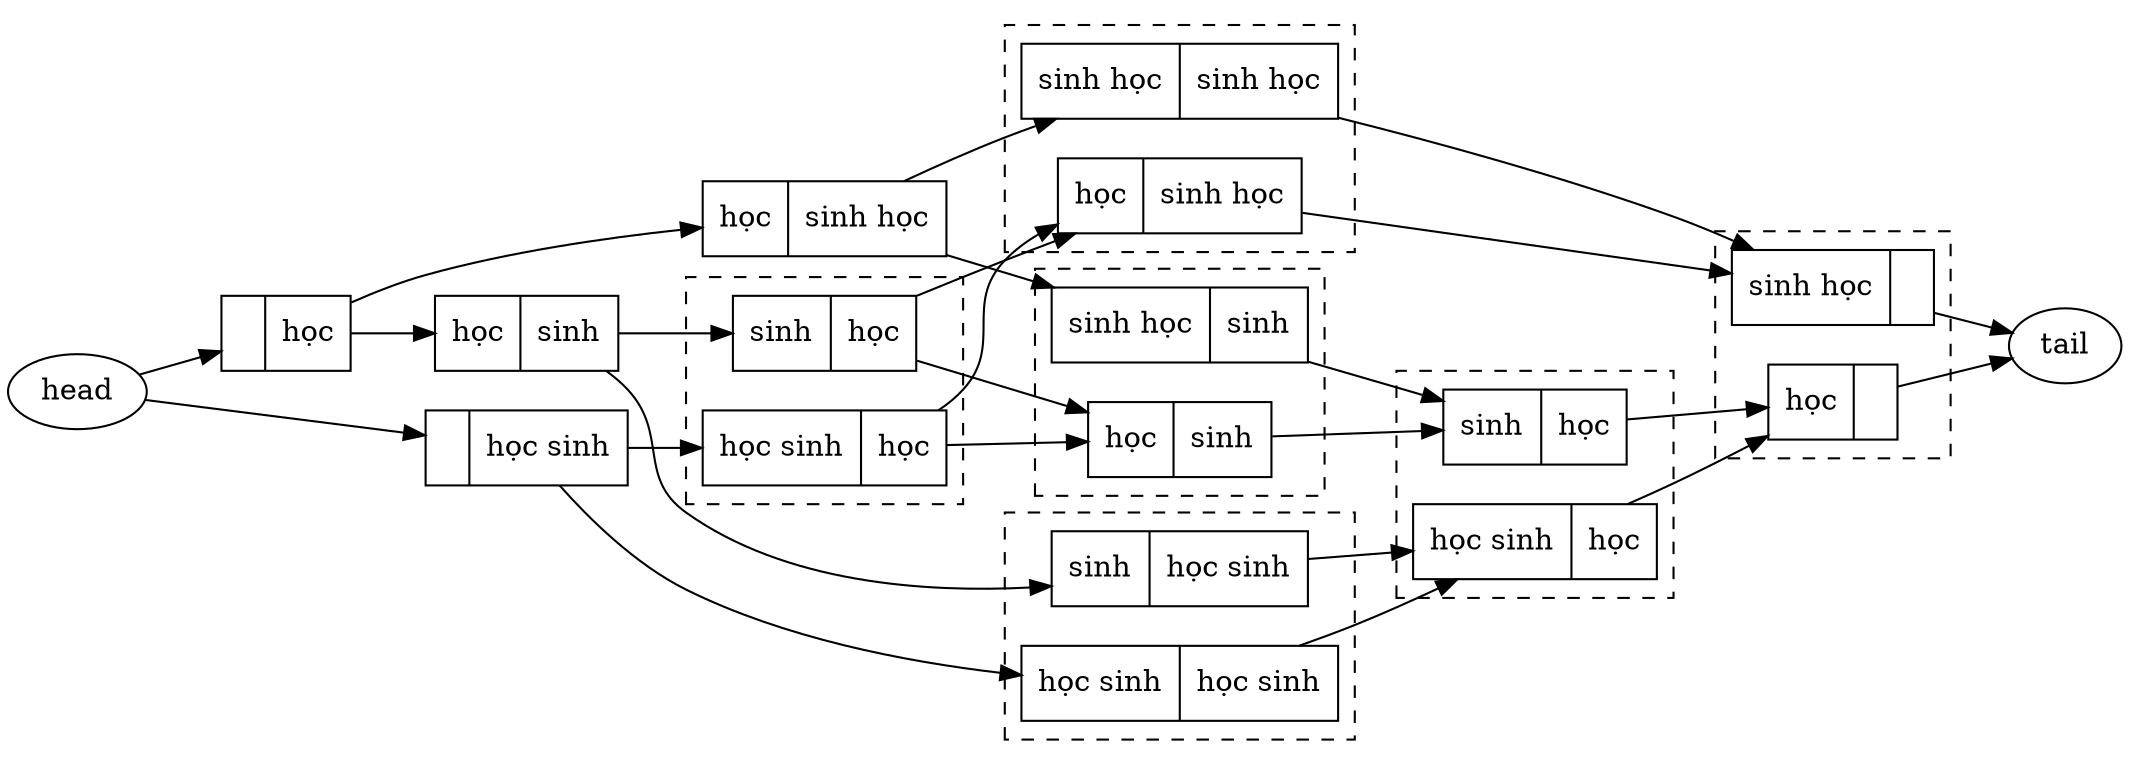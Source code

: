 digraph wordlattice {
	rankdir=LR
	fontname=arial;
	head [label="head"];
	tail [label="tail"];
	spline=true;
	style=dashed;
		hoc1 [label="{|học}" shape=record];
		hocsinh1 [label="{|học sinh}" shape=record];
		hoc1sinh2 [label="{học|sinh}" shape=record];
		hoc1sinhhoc2 [label="{học|sinh học}" shape=record];
	subgraph cluster_hoc3 {
		hocsinh1hoc3 [label="{học sinh|học}" shape=record];
		sinh2hoc3 [label="{sinh|học}" shape=record];
	};
	subgraph cluster_hocsinh3 {
		hocsinh1hocsinh3 [label="{học sinh|học sinh}" shape=record];
		sinh2hocsinh3 [label="{sinh|học sinh}" shape=record];
	};
	subgraph cluster_sinh4 {
		sinhhoc2sinh4 [label="{sinh học|sinh}" shape=record];
		hoc3sinh4 [label="{học|sinh}" shape=record];
	};
	subgraph cluster_sinhhoc4 {
		sinhhoc2sinhhoc4 [label="{sinh học|sinh học}" shape=record];
		hoc3sinhhoc4 [label="{học|sinh học}" shape=record];
	};
	subgraph cluster_hoc5 {
		hocsinh3hoc5 [label="{học sinh|học}" shape=record];
		sinh4hoc5 [label="{sinh|học}" shape=record];
	};
	subgraph cluster_tail {
		hoc5 [label="{học|}" shape=record];
		sinhhoc4 [label="{sinh học|}" shape=record];
	};
	head -> {hoc1 hocsinh1};
	hoc1 -> {hoc1sinh2 hoc1sinhhoc2};
	hocsinh1 -> {hocsinh1hocsinh3 hocsinh1hoc3};
	hoc1sinh2 -> {sinh2hocsinh3 sinh2hoc3};
	hoc1sinhhoc2 -> {sinhhoc2sinhhoc4 sinhhoc2sinh4};
	hocsinh1hoc3 -> {hoc3sinh4 hoc3sinhhoc4};
	hocsinh1hocsinh3 -> {hocsinh3hoc5};
	sinh2hoc3 -> {hoc3sinh4 hoc3sinhhoc4};
	sinh2hocsinh3 -> {hocsinh3hoc5};
	sinhhoc2sinh4 -> {sinh4hoc5};
	sinhhoc2sinhhoc4 -> sinhhoc4;
	hoc3sinh4 -> sinh4hoc5;
	hoc3sinhhoc4 -> sinhhoc4;
	hocsinh3hoc5 -> hoc5;
	sinh4hoc5 -> hoc5;
	sinhhoc4 -> tail;
	hoc5 -> tail;
}
